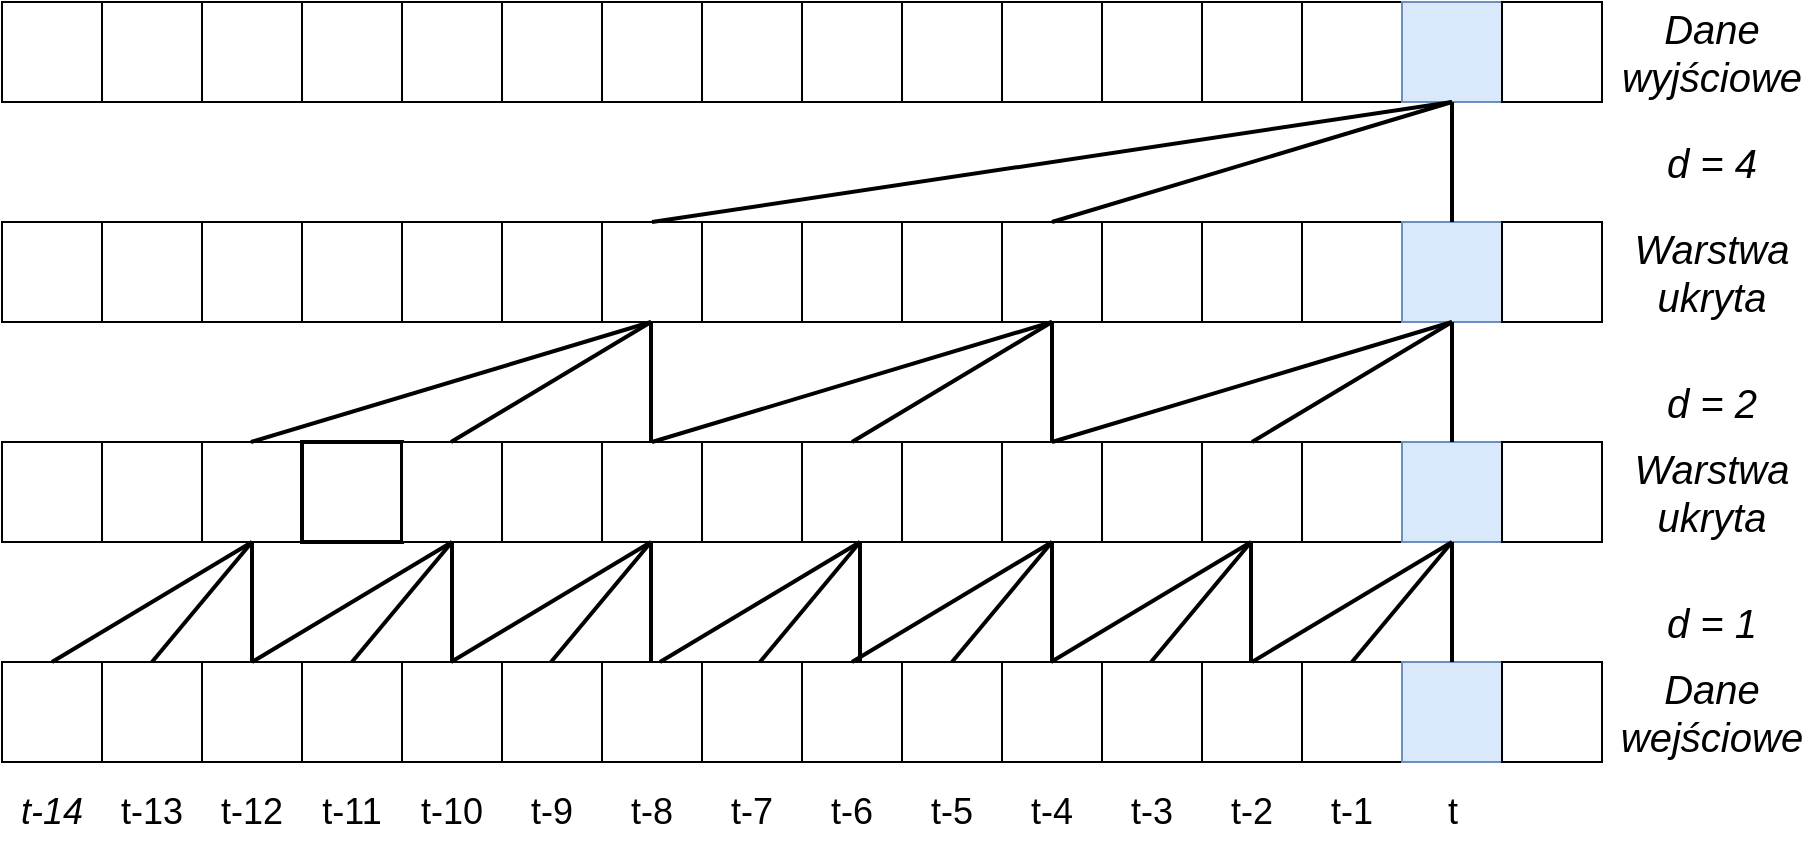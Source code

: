 <mxfile version="12.2.9" type="device" pages="1"><diagram id="IAyKTTh19-PzZd_16d8F" name="Page-1"><mxGraphModel dx="1422" dy="745" grid="1" gridSize="10" guides="1" tooltips="1" connect="1" arrows="1" fold="1" page="1" pageScale="1" pageWidth="850" pageHeight="1100" math="0" shadow="0"><root><mxCell id="0"/><mxCell id="1" parent="0"/><mxCell id="T_p1Q-HbCuVB_1vFedU8-1" value="" style="rounded=0;whiteSpace=wrap;html=1;" parent="1" vertex="1"><mxGeometry x="45" y="30" width="50" height="50" as="geometry"/></mxCell><mxCell id="T_p1Q-HbCuVB_1vFedU8-2" value="" style="rounded=0;whiteSpace=wrap;html=1;" parent="1" vertex="1"><mxGeometry x="95" y="30" width="50" height="50" as="geometry"/></mxCell><mxCell id="T_p1Q-HbCuVB_1vFedU8-3" value="" style="rounded=0;whiteSpace=wrap;html=1;" parent="1" vertex="1"><mxGeometry x="145" y="30" width="50" height="50" as="geometry"/></mxCell><mxCell id="T_p1Q-HbCuVB_1vFedU8-4" value="" style="rounded=0;whiteSpace=wrap;html=1;" parent="1" vertex="1"><mxGeometry x="195" y="30" width="50" height="50" as="geometry"/></mxCell><mxCell id="T_p1Q-HbCuVB_1vFedU8-5" value="" style="rounded=0;whiteSpace=wrap;html=1;" parent="1" vertex="1"><mxGeometry x="245" y="30" width="50" height="50" as="geometry"/></mxCell><mxCell id="T_p1Q-HbCuVB_1vFedU8-6" value="" style="rounded=0;whiteSpace=wrap;html=1;" parent="1" vertex="1"><mxGeometry x="295" y="30" width="50" height="50" as="geometry"/></mxCell><mxCell id="T_p1Q-HbCuVB_1vFedU8-7" value="" style="rounded=0;whiteSpace=wrap;html=1;" parent="1" vertex="1"><mxGeometry x="345" y="30" width="50" height="50" as="geometry"/></mxCell><mxCell id="T_p1Q-HbCuVB_1vFedU8-8" value="" style="rounded=0;whiteSpace=wrap;html=1;" parent="1" vertex="1"><mxGeometry x="395" y="30" width="50" height="50" as="geometry"/></mxCell><mxCell id="T_p1Q-HbCuVB_1vFedU8-9" value="" style="rounded=0;whiteSpace=wrap;html=1;" parent="1" vertex="1"><mxGeometry x="445" y="30" width="50" height="50" as="geometry"/></mxCell><mxCell id="T_p1Q-HbCuVB_1vFedU8-10" value="" style="rounded=0;whiteSpace=wrap;html=1;" parent="1" vertex="1"><mxGeometry x="495" y="30" width="50" height="50" as="geometry"/></mxCell><mxCell id="T_p1Q-HbCuVB_1vFedU8-11" value="" style="rounded=0;whiteSpace=wrap;html=1;" parent="1" vertex="1"><mxGeometry x="545" y="30" width="50" height="50" as="geometry"/></mxCell><mxCell id="T_p1Q-HbCuVB_1vFedU8-12" value="" style="rounded=0;whiteSpace=wrap;html=1;" parent="1" vertex="1"><mxGeometry x="595" y="30" width="50" height="50" as="geometry"/></mxCell><mxCell id="T_p1Q-HbCuVB_1vFedU8-13" value="" style="rounded=0;whiteSpace=wrap;html=1;" parent="1" vertex="1"><mxGeometry x="645" y="30" width="50" height="50" as="geometry"/></mxCell><mxCell id="T_p1Q-HbCuVB_1vFedU8-14" value="" style="rounded=0;whiteSpace=wrap;html=1;" parent="1" vertex="1"><mxGeometry x="695" y="30" width="50" height="50" as="geometry"/></mxCell><mxCell id="T_p1Q-HbCuVB_1vFedU8-15" value="" style="rounded=0;whiteSpace=wrap;html=1;fillColor=#dae8fc;strokeColor=#6c8ebf;" parent="1" vertex="1"><mxGeometry x="745" y="30" width="50" height="50" as="geometry"/></mxCell><mxCell id="T_p1Q-HbCuVB_1vFedU8-16" value="" style="rounded=0;whiteSpace=wrap;html=1;" parent="1" vertex="1"><mxGeometry x="795" y="30" width="50" height="50" as="geometry"/></mxCell><mxCell id="T_p1Q-HbCuVB_1vFedU8-17" value="" style="rounded=0;whiteSpace=wrap;html=1;" parent="1" vertex="1"><mxGeometry x="45" y="140" width="50" height="50" as="geometry"/></mxCell><mxCell id="T_p1Q-HbCuVB_1vFedU8-18" value="" style="rounded=0;whiteSpace=wrap;html=1;" parent="1" vertex="1"><mxGeometry x="95" y="140" width="50" height="50" as="geometry"/></mxCell><mxCell id="T_p1Q-HbCuVB_1vFedU8-19" value="" style="rounded=0;whiteSpace=wrap;html=1;" parent="1" vertex="1"><mxGeometry x="145" y="140" width="50" height="50" as="geometry"/></mxCell><mxCell id="T_p1Q-HbCuVB_1vFedU8-20" value="" style="rounded=0;whiteSpace=wrap;html=1;" parent="1" vertex="1"><mxGeometry x="195" y="140" width="50" height="50" as="geometry"/></mxCell><mxCell id="T_p1Q-HbCuVB_1vFedU8-21" value="" style="rounded=0;whiteSpace=wrap;html=1;" parent="1" vertex="1"><mxGeometry x="245" y="140" width="50" height="50" as="geometry"/></mxCell><mxCell id="T_p1Q-HbCuVB_1vFedU8-22" value="" style="rounded=0;whiteSpace=wrap;html=1;" parent="1" vertex="1"><mxGeometry x="295" y="140" width="50" height="50" as="geometry"/></mxCell><mxCell id="T_p1Q-HbCuVB_1vFedU8-23" value="" style="rounded=0;whiteSpace=wrap;html=1;" parent="1" vertex="1"><mxGeometry x="345" y="140" width="50" height="50" as="geometry"/></mxCell><mxCell id="T_p1Q-HbCuVB_1vFedU8-24" value="" style="rounded=0;whiteSpace=wrap;html=1;" parent="1" vertex="1"><mxGeometry x="395" y="140" width="50" height="50" as="geometry"/></mxCell><mxCell id="T_p1Q-HbCuVB_1vFedU8-25" value="" style="rounded=0;whiteSpace=wrap;html=1;" parent="1" vertex="1"><mxGeometry x="445" y="140" width="50" height="50" as="geometry"/></mxCell><mxCell id="T_p1Q-HbCuVB_1vFedU8-26" value="" style="rounded=0;whiteSpace=wrap;html=1;" parent="1" vertex="1"><mxGeometry x="495" y="140" width="50" height="50" as="geometry"/></mxCell><mxCell id="T_p1Q-HbCuVB_1vFedU8-27" value="" style="rounded=0;whiteSpace=wrap;html=1;" parent="1" vertex="1"><mxGeometry x="545" y="140" width="50" height="50" as="geometry"/></mxCell><mxCell id="T_p1Q-HbCuVB_1vFedU8-28" value="" style="rounded=0;whiteSpace=wrap;html=1;" parent="1" vertex="1"><mxGeometry x="595" y="140" width="50" height="50" as="geometry"/></mxCell><mxCell id="T_p1Q-HbCuVB_1vFedU8-29" value="" style="rounded=0;whiteSpace=wrap;html=1;" parent="1" vertex="1"><mxGeometry x="645" y="140" width="50" height="50" as="geometry"/></mxCell><mxCell id="T_p1Q-HbCuVB_1vFedU8-30" value="" style="rounded=0;whiteSpace=wrap;html=1;" parent="1" vertex="1"><mxGeometry x="695" y="140" width="50" height="50" as="geometry"/></mxCell><mxCell id="T_p1Q-HbCuVB_1vFedU8-31" value="" style="rounded=0;whiteSpace=wrap;html=1;fillColor=#dae8fc;strokeColor=#6c8ebf;" parent="1" vertex="1"><mxGeometry x="745" y="140" width="50" height="50" as="geometry"/></mxCell><mxCell id="T_p1Q-HbCuVB_1vFedU8-32" value="" style="rounded=0;whiteSpace=wrap;html=1;" parent="1" vertex="1"><mxGeometry x="795" y="140" width="50" height="50" as="geometry"/></mxCell><mxCell id="T_p1Q-HbCuVB_1vFedU8-33" value="" style="rounded=0;whiteSpace=wrap;html=1;" parent="1" vertex="1"><mxGeometry x="45" y="250" width="50" height="50" as="geometry"/></mxCell><mxCell id="T_p1Q-HbCuVB_1vFedU8-34" value="" style="rounded=0;whiteSpace=wrap;html=1;" parent="1" vertex="1"><mxGeometry x="95" y="250" width="50" height="50" as="geometry"/></mxCell><mxCell id="T_p1Q-HbCuVB_1vFedU8-35" value="" style="rounded=0;whiteSpace=wrap;html=1;" parent="1" vertex="1"><mxGeometry x="145" y="250" width="50" height="50" as="geometry"/></mxCell><mxCell id="T_p1Q-HbCuVB_1vFedU8-36" value="" style="rounded=0;whiteSpace=wrap;html=1;strokeWidth=2;" parent="1" vertex="1"><mxGeometry x="195" y="250" width="50" height="50" as="geometry"/></mxCell><mxCell id="T_p1Q-HbCuVB_1vFedU8-37" value="" style="rounded=0;whiteSpace=wrap;html=1;" parent="1" vertex="1"><mxGeometry x="245" y="250" width="50" height="50" as="geometry"/></mxCell><mxCell id="T_p1Q-HbCuVB_1vFedU8-38" value="" style="rounded=0;whiteSpace=wrap;html=1;" parent="1" vertex="1"><mxGeometry x="295" y="250" width="50" height="50" as="geometry"/></mxCell><mxCell id="T_p1Q-HbCuVB_1vFedU8-39" value="" style="rounded=0;whiteSpace=wrap;html=1;" parent="1" vertex="1"><mxGeometry x="345" y="250" width="50" height="50" as="geometry"/></mxCell><mxCell id="T_p1Q-HbCuVB_1vFedU8-40" value="" style="rounded=0;whiteSpace=wrap;html=1;" parent="1" vertex="1"><mxGeometry x="395" y="250" width="50" height="50" as="geometry"/></mxCell><mxCell id="T_p1Q-HbCuVB_1vFedU8-41" value="" style="rounded=0;whiteSpace=wrap;html=1;" parent="1" vertex="1"><mxGeometry x="445" y="250" width="50" height="50" as="geometry"/></mxCell><mxCell id="T_p1Q-HbCuVB_1vFedU8-42" value="" style="rounded=0;whiteSpace=wrap;html=1;" parent="1" vertex="1"><mxGeometry x="495" y="250" width="50" height="50" as="geometry"/></mxCell><mxCell id="T_p1Q-HbCuVB_1vFedU8-43" value="" style="rounded=0;whiteSpace=wrap;html=1;" parent="1" vertex="1"><mxGeometry x="545" y="250" width="50" height="50" as="geometry"/></mxCell><mxCell id="T_p1Q-HbCuVB_1vFedU8-44" value="" style="rounded=0;whiteSpace=wrap;html=1;" parent="1" vertex="1"><mxGeometry x="595" y="250" width="50" height="50" as="geometry"/></mxCell><mxCell id="T_p1Q-HbCuVB_1vFedU8-45" value="" style="rounded=0;whiteSpace=wrap;html=1;" parent="1" vertex="1"><mxGeometry x="645" y="250" width="50" height="50" as="geometry"/></mxCell><mxCell id="T_p1Q-HbCuVB_1vFedU8-46" value="" style="rounded=0;whiteSpace=wrap;html=1;" parent="1" vertex="1"><mxGeometry x="695" y="250" width="50" height="50" as="geometry"/></mxCell><mxCell id="T_p1Q-HbCuVB_1vFedU8-47" value="" style="rounded=0;whiteSpace=wrap;html=1;fillColor=#dae8fc;strokeColor=#6c8ebf;" parent="1" vertex="1"><mxGeometry x="745" y="250" width="50" height="50" as="geometry"/></mxCell><mxCell id="T_p1Q-HbCuVB_1vFedU8-48" value="" style="rounded=0;whiteSpace=wrap;html=1;" parent="1" vertex="1"><mxGeometry x="795" y="250" width="50" height="50" as="geometry"/></mxCell><mxCell id="T_p1Q-HbCuVB_1vFedU8-49" value="" style="rounded=0;whiteSpace=wrap;html=1;" parent="1" vertex="1"><mxGeometry x="45" y="360" width="50" height="50" as="geometry"/></mxCell><mxCell id="T_p1Q-HbCuVB_1vFedU8-50" value="" style="rounded=0;whiteSpace=wrap;html=1;" parent="1" vertex="1"><mxGeometry x="95" y="360" width="50" height="50" as="geometry"/></mxCell><mxCell id="T_p1Q-HbCuVB_1vFedU8-51" value="" style="rounded=0;whiteSpace=wrap;html=1;" parent="1" vertex="1"><mxGeometry x="145" y="360" width="50" height="50" as="geometry"/></mxCell><mxCell id="T_p1Q-HbCuVB_1vFedU8-52" value="" style="rounded=0;whiteSpace=wrap;html=1;" parent="1" vertex="1"><mxGeometry x="195" y="360" width="50" height="50" as="geometry"/></mxCell><mxCell id="T_p1Q-HbCuVB_1vFedU8-53" value="" style="rounded=0;whiteSpace=wrap;html=1;" parent="1" vertex="1"><mxGeometry x="245" y="360" width="50" height="50" as="geometry"/></mxCell><mxCell id="T_p1Q-HbCuVB_1vFedU8-54" value="" style="rounded=0;whiteSpace=wrap;html=1;" parent="1" vertex="1"><mxGeometry x="295" y="360" width="50" height="50" as="geometry"/></mxCell><mxCell id="T_p1Q-HbCuVB_1vFedU8-55" value="" style="rounded=0;whiteSpace=wrap;html=1;" parent="1" vertex="1"><mxGeometry x="345" y="360" width="50" height="50" as="geometry"/></mxCell><mxCell id="T_p1Q-HbCuVB_1vFedU8-56" value="" style="rounded=0;whiteSpace=wrap;html=1;" parent="1" vertex="1"><mxGeometry x="395" y="360" width="50" height="50" as="geometry"/></mxCell><mxCell id="T_p1Q-HbCuVB_1vFedU8-57" value="" style="rounded=0;whiteSpace=wrap;html=1;" parent="1" vertex="1"><mxGeometry x="445" y="360" width="50" height="50" as="geometry"/></mxCell><mxCell id="T_p1Q-HbCuVB_1vFedU8-58" value="" style="rounded=0;whiteSpace=wrap;html=1;" parent="1" vertex="1"><mxGeometry x="495" y="360" width="50" height="50" as="geometry"/></mxCell><mxCell id="T_p1Q-HbCuVB_1vFedU8-59" value="" style="rounded=0;whiteSpace=wrap;html=1;" parent="1" vertex="1"><mxGeometry x="545" y="360" width="50" height="50" as="geometry"/></mxCell><mxCell id="T_p1Q-HbCuVB_1vFedU8-60" value="" style="rounded=0;whiteSpace=wrap;html=1;" parent="1" vertex="1"><mxGeometry x="595" y="360" width="50" height="50" as="geometry"/></mxCell><mxCell id="T_p1Q-HbCuVB_1vFedU8-61" value="" style="rounded=0;whiteSpace=wrap;html=1;" parent="1" vertex="1"><mxGeometry x="645" y="360" width="50" height="50" as="geometry"/></mxCell><mxCell id="T_p1Q-HbCuVB_1vFedU8-62" value="" style="rounded=0;whiteSpace=wrap;html=1;" parent="1" vertex="1"><mxGeometry x="695" y="360" width="50" height="50" as="geometry"/></mxCell><mxCell id="T_p1Q-HbCuVB_1vFedU8-63" value="" style="rounded=0;whiteSpace=wrap;html=1;fillColor=#dae8fc;strokeColor=#6c8ebf;" parent="1" vertex="1"><mxGeometry x="745" y="360" width="50" height="50" as="geometry"/></mxCell><mxCell id="T_p1Q-HbCuVB_1vFedU8-64" value="" style="rounded=0;whiteSpace=wrap;html=1;" parent="1" vertex="1"><mxGeometry x="795" y="360" width="50" height="50" as="geometry"/></mxCell><mxCell id="T_p1Q-HbCuVB_1vFedU8-66" value="" style="endArrow=none;html=1;entryX=0.5;entryY=1;entryDx=0;entryDy=0;exitX=0.5;exitY=0;exitDx=0;exitDy=0;strokeWidth=2;" parent="1" source="T_p1Q-HbCuVB_1vFedU8-31" target="T_p1Q-HbCuVB_1vFedU8-15" edge="1"><mxGeometry width="50" height="50" relative="1" as="geometry"><mxPoint x="50" y="480" as="sourcePoint"/><mxPoint x="100" y="430" as="targetPoint"/></mxGeometry></mxCell><mxCell id="T_p1Q-HbCuVB_1vFedU8-68" value="" style="endArrow=none;html=1;exitX=0.5;exitY=0;exitDx=0;exitDy=0;strokeWidth=2;" parent="1" source="T_p1Q-HbCuVB_1vFedU8-47" edge="1"><mxGeometry width="50" height="50" relative="1" as="geometry"><mxPoint x="780.0" y="150" as="sourcePoint"/><mxPoint x="770" y="190" as="targetPoint"/></mxGeometry></mxCell><mxCell id="T_p1Q-HbCuVB_1vFedU8-70" value="" style="endArrow=none;html=1;strokeWidth=2;entryX=0.5;entryY=1;entryDx=0;entryDy=0;" parent="1" source="T_p1Q-HbCuVB_1vFedU8-63" target="T_p1Q-HbCuVB_1vFedU8-47" edge="1"><mxGeometry width="50" height="50" relative="1" as="geometry"><mxPoint x="800" y="330" as="sourcePoint"/><mxPoint x="800" y="270" as="targetPoint"/></mxGeometry></mxCell><mxCell id="T_p1Q-HbCuVB_1vFedU8-72" value="" style="endArrow=none;html=1;entryX=0.5;entryY=1;entryDx=0;entryDy=0;exitX=0.5;exitY=0;exitDx=0;exitDy=0;strokeWidth=2;" parent="1" source="T_p1Q-HbCuVB_1vFedU8-27" target="T_p1Q-HbCuVB_1vFedU8-15" edge="1"><mxGeometry width="50" height="50" relative="1" as="geometry"><mxPoint x="720" y="120" as="sourcePoint"/><mxPoint x="720" y="60" as="targetPoint"/></mxGeometry></mxCell><mxCell id="T_p1Q-HbCuVB_1vFedU8-73" value="" style="endArrow=none;html=1;entryX=0.5;entryY=1;entryDx=0;entryDy=0;exitX=0.5;exitY=0;exitDx=0;exitDy=0;strokeWidth=2;" parent="1" source="T_p1Q-HbCuVB_1vFedU8-23" target="T_p1Q-HbCuVB_1vFedU8-15" edge="1"><mxGeometry width="50" height="50" relative="1" as="geometry"><mxPoint x="440" y="550" as="sourcePoint"/><mxPoint x="440" y="490" as="targetPoint"/></mxGeometry></mxCell><mxCell id="T_p1Q-HbCuVB_1vFedU8-75" value="" style="endArrow=none;html=1;entryX=0.5;entryY=1;entryDx=0;entryDy=0;exitX=0.5;exitY=0;exitDx=0;exitDy=0;strokeWidth=2;" parent="1" source="T_p1Q-HbCuVB_1vFedU8-45" target="T_p1Q-HbCuVB_1vFedU8-31" edge="1"><mxGeometry width="50" height="50" relative="1" as="geometry"><mxPoint x="600" y="230" as="sourcePoint"/><mxPoint x="800.0" y="170" as="targetPoint"/></mxGeometry></mxCell><mxCell id="T_p1Q-HbCuVB_1vFedU8-76" value="" style="endArrow=none;html=1;entryX=0.5;entryY=1;entryDx=0;entryDy=0;exitX=0.5;exitY=0;exitDx=0;exitDy=0;strokeWidth=2;" parent="1" source="T_p1Q-HbCuVB_1vFedU8-43" target="T_p1Q-HbCuVB_1vFedU8-31" edge="1"><mxGeometry width="50" height="50" relative="1" as="geometry"><mxPoint x="640" y="220" as="sourcePoint"/><mxPoint x="840.0" y="160" as="targetPoint"/></mxGeometry></mxCell><mxCell id="T_p1Q-HbCuVB_1vFedU8-77" value="" style="endArrow=none;html=1;strokeWidth=2;entryX=0.5;entryY=1;entryDx=0;entryDy=0;exitX=0.5;exitY=0;exitDx=0;exitDy=0;" parent="1" source="T_p1Q-HbCuVB_1vFedU8-62" target="T_p1Q-HbCuVB_1vFedU8-47" edge="1"><mxGeometry width="50" height="50" relative="1" as="geometry"><mxPoint x="720" y="340" as="sourcePoint"/><mxPoint x="720" y="280" as="targetPoint"/></mxGeometry></mxCell><mxCell id="T_p1Q-HbCuVB_1vFedU8-81" value="" style="endArrow=none;html=1;strokeWidth=2;entryX=0.5;entryY=1;entryDx=0;entryDy=0;exitX=0.5;exitY=0;exitDx=0;exitDy=0;" parent="1" source="T_p1Q-HbCuVB_1vFedU8-61" target="T_p1Q-HbCuVB_1vFedU8-47" edge="1"><mxGeometry width="50" height="50" relative="1" as="geometry"><mxPoint x="670" y="340" as="sourcePoint"/><mxPoint x="720.0" y="280" as="targetPoint"/></mxGeometry></mxCell><mxCell id="T_p1Q-HbCuVB_1vFedU8-84" value="" style="endArrow=none;html=1;exitX=0.5;exitY=0;exitDx=0;exitDy=0;strokeWidth=2;" parent="1" edge="1"><mxGeometry width="50" height="50" relative="1" as="geometry"><mxPoint x="570.0" y="250" as="sourcePoint"/><mxPoint x="570.0" y="190" as="targetPoint"/></mxGeometry></mxCell><mxCell id="T_p1Q-HbCuVB_1vFedU8-85" value="" style="endArrow=none;html=1;entryX=0.5;entryY=1;entryDx=0;entryDy=0;exitX=0.5;exitY=0;exitDx=0;exitDy=0;strokeWidth=2;" parent="1" edge="1"><mxGeometry width="50" height="50" relative="1" as="geometry"><mxPoint x="470" y="250" as="sourcePoint"/><mxPoint x="570.0" y="190" as="targetPoint"/></mxGeometry></mxCell><mxCell id="T_p1Q-HbCuVB_1vFedU8-86" value="" style="endArrow=none;html=1;entryX=0.5;entryY=1;entryDx=0;entryDy=0;exitX=0.5;exitY=0;exitDx=0;exitDy=0;strokeWidth=2;" parent="1" edge="1"><mxGeometry width="50" height="50" relative="1" as="geometry"><mxPoint x="370" y="250" as="sourcePoint"/><mxPoint x="570.0" y="190" as="targetPoint"/></mxGeometry></mxCell><mxCell id="T_p1Q-HbCuVB_1vFedU8-87" value="" style="endArrow=none;html=1;exitX=0.5;exitY=0;exitDx=0;exitDy=0;strokeWidth=2;" parent="1" edge="1"><mxGeometry width="50" height="50" relative="1" as="geometry"><mxPoint x="369.5" y="250" as="sourcePoint"/><mxPoint x="369.5" y="190" as="targetPoint"/></mxGeometry></mxCell><mxCell id="T_p1Q-HbCuVB_1vFedU8-88" value="" style="endArrow=none;html=1;entryX=0.5;entryY=1;entryDx=0;entryDy=0;exitX=0.5;exitY=0;exitDx=0;exitDy=0;strokeWidth=2;" parent="1" edge="1"><mxGeometry width="50" height="50" relative="1" as="geometry"><mxPoint x="269.5" y="250" as="sourcePoint"/><mxPoint x="369.5" y="190" as="targetPoint"/></mxGeometry></mxCell><mxCell id="T_p1Q-HbCuVB_1vFedU8-89" value="" style="endArrow=none;html=1;entryX=0.5;entryY=1;entryDx=0;entryDy=0;exitX=0.5;exitY=0;exitDx=0;exitDy=0;strokeWidth=2;" parent="1" edge="1"><mxGeometry width="50" height="50" relative="1" as="geometry"><mxPoint x="169.5" y="250" as="sourcePoint"/><mxPoint x="369.5" y="190" as="targetPoint"/></mxGeometry></mxCell><mxCell id="T_p1Q-HbCuVB_1vFedU8-90" value="" style="endArrow=none;html=1;strokeWidth=2;entryX=0.5;entryY=1;entryDx=0;entryDy=0;" parent="1" edge="1"><mxGeometry width="50" height="50" relative="1" as="geometry"><mxPoint x="669.5" y="360" as="sourcePoint"/><mxPoint x="669.5" y="300" as="targetPoint"/></mxGeometry></mxCell><mxCell id="T_p1Q-HbCuVB_1vFedU8-91" value="" style="endArrow=none;html=1;strokeWidth=2;entryX=0.5;entryY=1;entryDx=0;entryDy=0;exitX=0.5;exitY=0;exitDx=0;exitDy=0;" parent="1" edge="1"><mxGeometry width="50" height="50" relative="1" as="geometry"><mxPoint x="619.5" y="360" as="sourcePoint"/><mxPoint x="669.5" y="300" as="targetPoint"/></mxGeometry></mxCell><mxCell id="T_p1Q-HbCuVB_1vFedU8-92" value="" style="endArrow=none;html=1;strokeWidth=2;entryX=0.5;entryY=1;entryDx=0;entryDy=0;exitX=0.5;exitY=0;exitDx=0;exitDy=0;" parent="1" edge="1"><mxGeometry width="50" height="50" relative="1" as="geometry"><mxPoint x="569.5" y="360" as="sourcePoint"/><mxPoint x="669.5" y="300" as="targetPoint"/></mxGeometry></mxCell><mxCell id="T_p1Q-HbCuVB_1vFedU8-93" value="" style="endArrow=none;html=1;strokeWidth=2;entryX=0.5;entryY=1;entryDx=0;entryDy=0;" parent="1" edge="1"><mxGeometry width="50" height="50" relative="1" as="geometry"><mxPoint x="570.0" y="360" as="sourcePoint"/><mxPoint x="570.0" y="300" as="targetPoint"/></mxGeometry></mxCell><mxCell id="T_p1Q-HbCuVB_1vFedU8-94" value="" style="endArrow=none;html=1;strokeWidth=2;entryX=0.5;entryY=1;entryDx=0;entryDy=0;exitX=0.5;exitY=0;exitDx=0;exitDy=0;" parent="1" edge="1"><mxGeometry width="50" height="50" relative="1" as="geometry"><mxPoint x="520" y="360" as="sourcePoint"/><mxPoint x="570.0" y="300" as="targetPoint"/></mxGeometry></mxCell><mxCell id="T_p1Q-HbCuVB_1vFedU8-95" value="" style="endArrow=none;html=1;strokeWidth=2;entryX=0.5;entryY=1;entryDx=0;entryDy=0;exitX=0.5;exitY=0;exitDx=0;exitDy=0;" parent="1" edge="1"><mxGeometry width="50" height="50" relative="1" as="geometry"><mxPoint x="470" y="360" as="sourcePoint"/><mxPoint x="570.0" y="300" as="targetPoint"/></mxGeometry></mxCell><mxCell id="T_p1Q-HbCuVB_1vFedU8-96" value="" style="endArrow=none;html=1;strokeWidth=2;entryX=0.5;entryY=1;entryDx=0;entryDy=0;" parent="1" edge="1"><mxGeometry width="50" height="50" relative="1" as="geometry"><mxPoint x="474.0" y="360" as="sourcePoint"/><mxPoint x="474.0" y="300" as="targetPoint"/></mxGeometry></mxCell><mxCell id="T_p1Q-HbCuVB_1vFedU8-97" value="" style="endArrow=none;html=1;strokeWidth=2;entryX=0.5;entryY=1;entryDx=0;entryDy=0;exitX=0.5;exitY=0;exitDx=0;exitDy=0;" parent="1" edge="1"><mxGeometry width="50" height="50" relative="1" as="geometry"><mxPoint x="424" y="360" as="sourcePoint"/><mxPoint x="474.0" y="300" as="targetPoint"/></mxGeometry></mxCell><mxCell id="T_p1Q-HbCuVB_1vFedU8-98" value="" style="endArrow=none;html=1;strokeWidth=2;entryX=0.5;entryY=1;entryDx=0;entryDy=0;exitX=0.5;exitY=0;exitDx=0;exitDy=0;" parent="1" edge="1"><mxGeometry width="50" height="50" relative="1" as="geometry"><mxPoint x="374" y="360" as="sourcePoint"/><mxPoint x="474.0" y="300" as="targetPoint"/></mxGeometry></mxCell><mxCell id="T_p1Q-HbCuVB_1vFedU8-99" value="" style="endArrow=none;html=1;strokeWidth=2;entryX=0.5;entryY=1;entryDx=0;entryDy=0;" parent="1" edge="1"><mxGeometry width="50" height="50" relative="1" as="geometry"><mxPoint x="369.5" y="360" as="sourcePoint"/><mxPoint x="369.5" y="300" as="targetPoint"/></mxGeometry></mxCell><mxCell id="T_p1Q-HbCuVB_1vFedU8-100" value="" style="endArrow=none;html=1;strokeWidth=2;entryX=0.5;entryY=1;entryDx=0;entryDy=0;exitX=0.5;exitY=0;exitDx=0;exitDy=0;" parent="1" edge="1"><mxGeometry width="50" height="50" relative="1" as="geometry"><mxPoint x="319.5" y="360" as="sourcePoint"/><mxPoint x="369.5" y="300" as="targetPoint"/></mxGeometry></mxCell><mxCell id="T_p1Q-HbCuVB_1vFedU8-101" value="" style="endArrow=none;html=1;strokeWidth=2;entryX=0.5;entryY=1;entryDx=0;entryDy=0;exitX=0.5;exitY=0;exitDx=0;exitDy=0;" parent="1" edge="1"><mxGeometry width="50" height="50" relative="1" as="geometry"><mxPoint x="269.5" y="360" as="sourcePoint"/><mxPoint x="369.5" y="300" as="targetPoint"/></mxGeometry></mxCell><mxCell id="T_p1Q-HbCuVB_1vFedU8-102" value="" style="endArrow=none;html=1;strokeWidth=2;entryX=0.5;entryY=1;entryDx=0;entryDy=0;" parent="1" edge="1"><mxGeometry width="50" height="50" relative="1" as="geometry"><mxPoint x="270.0" y="360" as="sourcePoint"/><mxPoint x="270.0" y="300" as="targetPoint"/></mxGeometry></mxCell><mxCell id="T_p1Q-HbCuVB_1vFedU8-103" value="" style="endArrow=none;html=1;strokeWidth=2;entryX=0.5;entryY=1;entryDx=0;entryDy=0;exitX=0.5;exitY=0;exitDx=0;exitDy=0;" parent="1" edge="1"><mxGeometry width="50" height="50" relative="1" as="geometry"><mxPoint x="220" y="360" as="sourcePoint"/><mxPoint x="270.0" y="300" as="targetPoint"/></mxGeometry></mxCell><mxCell id="T_p1Q-HbCuVB_1vFedU8-104" value="" style="endArrow=none;html=1;strokeWidth=2;entryX=0.5;entryY=1;entryDx=0;entryDy=0;exitX=0.5;exitY=0;exitDx=0;exitDy=0;" parent="1" edge="1"><mxGeometry width="50" height="50" relative="1" as="geometry"><mxPoint x="170" y="360" as="sourcePoint"/><mxPoint x="270.0" y="300" as="targetPoint"/></mxGeometry></mxCell><mxCell id="T_p1Q-HbCuVB_1vFedU8-105" value="" style="endArrow=none;html=1;strokeWidth=2;entryX=0.5;entryY=1;entryDx=0;entryDy=0;" parent="1" edge="1"><mxGeometry width="50" height="50" relative="1" as="geometry"><mxPoint x="170.0" y="360" as="sourcePoint"/><mxPoint x="170.0" y="300" as="targetPoint"/></mxGeometry></mxCell><mxCell id="T_p1Q-HbCuVB_1vFedU8-106" value="" style="endArrow=none;html=1;strokeWidth=2;entryX=0.5;entryY=1;entryDx=0;entryDy=0;exitX=0.5;exitY=0;exitDx=0;exitDy=0;" parent="1" edge="1"><mxGeometry width="50" height="50" relative="1" as="geometry"><mxPoint x="120" y="360" as="sourcePoint"/><mxPoint x="170.0" y="300" as="targetPoint"/></mxGeometry></mxCell><mxCell id="T_p1Q-HbCuVB_1vFedU8-107" value="" style="endArrow=none;html=1;strokeWidth=2;entryX=0.5;entryY=1;entryDx=0;entryDy=0;exitX=0.5;exitY=0;exitDx=0;exitDy=0;" parent="1" edge="1"><mxGeometry width="50" height="50" relative="1" as="geometry"><mxPoint x="70" y="360" as="sourcePoint"/><mxPoint x="170.0" y="300" as="targetPoint"/></mxGeometry></mxCell><mxCell id="T_p1Q-HbCuVB_1vFedU8-109" value="d = 4" style="text;html=1;strokeColor=none;fillColor=none;align=center;verticalAlign=middle;whiteSpace=wrap;rounded=0;fontStyle=2;fontSize=20;" parent="1" vertex="1"><mxGeometry x="860" y="100" width="80" height="20" as="geometry"/></mxCell><mxCell id="T_p1Q-HbCuVB_1vFedU8-110" value="d = 2" style="text;html=1;strokeColor=none;fillColor=none;align=center;verticalAlign=middle;whiteSpace=wrap;rounded=0;fontStyle=2;fontSize=20;" parent="1" vertex="1"><mxGeometry x="860" y="220" width="80" height="20" as="geometry"/></mxCell><mxCell id="T_p1Q-HbCuVB_1vFedU8-111" value="d = 1" style="text;html=1;strokeColor=none;fillColor=none;align=center;verticalAlign=middle;whiteSpace=wrap;rounded=0;fontStyle=2;fontSize=20;" parent="1" vertex="1"><mxGeometry x="860" y="330" width="80" height="20" as="geometry"/></mxCell><mxCell id="T_p1Q-HbCuVB_1vFedU8-112" value="&lt;div&gt;Dane wyjściowe&lt;/div&gt;" style="text;html=1;strokeColor=none;fillColor=none;align=center;verticalAlign=middle;whiteSpace=wrap;rounded=0;fontStyle=2;fontSize=20;" parent="1" vertex="1"><mxGeometry x="860" y="45" width="80" height="20" as="geometry"/></mxCell><mxCell id="T_p1Q-HbCuVB_1vFedU8-113" value="&lt;div&gt;Dane&lt;/div&gt;&lt;div&gt;wejściowe&lt;br&gt;&lt;/div&gt;" style="text;html=1;strokeColor=none;fillColor=none;align=center;verticalAlign=middle;whiteSpace=wrap;rounded=0;fontStyle=2;fontSize=20;" parent="1" vertex="1"><mxGeometry x="860" y="375" width="80" height="20" as="geometry"/></mxCell><mxCell id="T_p1Q-HbCuVB_1vFedU8-115" value="&lt;div&gt;Warstwa&lt;/div&gt;&lt;div&gt;ukryta&lt;/div&gt;" style="text;html=1;strokeColor=none;fillColor=none;align=center;verticalAlign=middle;whiteSpace=wrap;rounded=0;fontStyle=2;fontSize=20;" parent="1" vertex="1"><mxGeometry x="860" y="265" width="80" height="20" as="geometry"/></mxCell><mxCell id="T_p1Q-HbCuVB_1vFedU8-116" value="&lt;div&gt;Warstwa&lt;/div&gt;&lt;div&gt;ukryta&lt;/div&gt;" style="text;html=1;strokeColor=none;fillColor=none;align=center;verticalAlign=middle;whiteSpace=wrap;rounded=0;fontStyle=2;fontSize=20;" parent="1" vertex="1"><mxGeometry x="860" y="155" width="80" height="20" as="geometry"/></mxCell><mxCell id="T_p1Q-HbCuVB_1vFedU8-118" value="t-14" style="rounded=0;whiteSpace=wrap;html=1;fillColor=none;strokeColor=none;fontStyle=2;dashed=1;fontSize=18;" parent="1" vertex="1"><mxGeometry x="45" y="410" width="50" height="50" as="geometry"/></mxCell><mxCell id="T_p1Q-HbCuVB_1vFedU8-119" value="t-13" style="rounded=0;whiteSpace=wrap;html=1;fillColor=none;strokeColor=none;dashed=1;fontSize=18;" parent="1" vertex="1"><mxGeometry x="95" y="410" width="50" height="50" as="geometry"/></mxCell><mxCell id="T_p1Q-HbCuVB_1vFedU8-120" value="t-12" style="rounded=0;whiteSpace=wrap;html=1;fillColor=none;strokeColor=none;dashed=1;fontSize=18;" parent="1" vertex="1"><mxGeometry x="145" y="410" width="50" height="50" as="geometry"/></mxCell><mxCell id="T_p1Q-HbCuVB_1vFedU8-121" value="t-11" style="rounded=0;whiteSpace=wrap;html=1;fillColor=none;strokeColor=none;dashed=1;fontSize=18;" parent="1" vertex="1"><mxGeometry x="195" y="410" width="50" height="50" as="geometry"/></mxCell><mxCell id="T_p1Q-HbCuVB_1vFedU8-122" value="t-10" style="rounded=0;whiteSpace=wrap;html=1;fillColor=none;strokeColor=none;dashed=1;fontSize=18;" parent="1" vertex="1"><mxGeometry x="245" y="410" width="50" height="50" as="geometry"/></mxCell><mxCell id="T_p1Q-HbCuVB_1vFedU8-123" value="t-9" style="rounded=0;whiteSpace=wrap;html=1;fillColor=none;strokeColor=none;dashed=1;fontSize=18;" parent="1" vertex="1"><mxGeometry x="295" y="410" width="50" height="50" as="geometry"/></mxCell><mxCell id="T_p1Q-HbCuVB_1vFedU8-124" value="t-8" style="rounded=0;whiteSpace=wrap;html=1;fillColor=none;strokeColor=none;dashed=1;fontSize=18;" parent="1" vertex="1"><mxGeometry x="345" y="410" width="50" height="50" as="geometry"/></mxCell><mxCell id="T_p1Q-HbCuVB_1vFedU8-125" value="t-7" style="rounded=0;whiteSpace=wrap;html=1;fillColor=none;strokeColor=none;dashed=1;fontSize=18;" parent="1" vertex="1"><mxGeometry x="395" y="410" width="50" height="50" as="geometry"/></mxCell><mxCell id="T_p1Q-HbCuVB_1vFedU8-126" value="t-6" style="rounded=0;whiteSpace=wrap;html=1;fillColor=none;strokeColor=none;dashed=1;fontSize=18;" parent="1" vertex="1"><mxGeometry x="445" y="410" width="50" height="50" as="geometry"/></mxCell><mxCell id="T_p1Q-HbCuVB_1vFedU8-127" value="t-5" style="rounded=0;whiteSpace=wrap;html=1;fillColor=none;strokeColor=none;dashed=1;fontSize=18;" parent="1" vertex="1"><mxGeometry x="495" y="410" width="50" height="50" as="geometry"/></mxCell><mxCell id="T_p1Q-HbCuVB_1vFedU8-128" value="t-4" style="rounded=0;whiteSpace=wrap;html=1;fillColor=none;strokeColor=none;dashed=1;fontSize=18;" parent="1" vertex="1"><mxGeometry x="545" y="410" width="50" height="50" as="geometry"/></mxCell><mxCell id="T_p1Q-HbCuVB_1vFedU8-129" value="t-3" style="rounded=0;whiteSpace=wrap;html=1;fillColor=none;strokeColor=none;dashed=1;fontSize=18;" parent="1" vertex="1"><mxGeometry x="595" y="410" width="50" height="50" as="geometry"/></mxCell><mxCell id="T_p1Q-HbCuVB_1vFedU8-130" value="t-2" style="rounded=0;whiteSpace=wrap;html=1;fillColor=none;strokeColor=none;dashed=1;fontSize=18;" parent="1" vertex="1"><mxGeometry x="645" y="410" width="50" height="50" as="geometry"/></mxCell><mxCell id="T_p1Q-HbCuVB_1vFedU8-131" value="t-1" style="rounded=0;whiteSpace=wrap;html=1;fillColor=none;strokeColor=none;dashed=1;fontSize=18;" parent="1" vertex="1"><mxGeometry x="695" y="410" width="50" height="50" as="geometry"/></mxCell><mxCell id="T_p1Q-HbCuVB_1vFedU8-132" value="t" style="rounded=0;html=1;fillColor=none;strokeColor=none;fontSize=18;dashed=1;" parent="1" vertex="1"><mxGeometry x="745" y="410" width="50" height="50" as="geometry"/></mxCell><mxCell id="T_p1Q-HbCuVB_1vFedU8-133" value="" style="rounded=0;whiteSpace=wrap;html=1;fillColor=none;strokeColor=none;dashed=1;fontSize=18;" parent="1" vertex="1"><mxGeometry x="795" y="410" width="50" height="50" as="geometry"/></mxCell></root></mxGraphModel></diagram></mxfile>